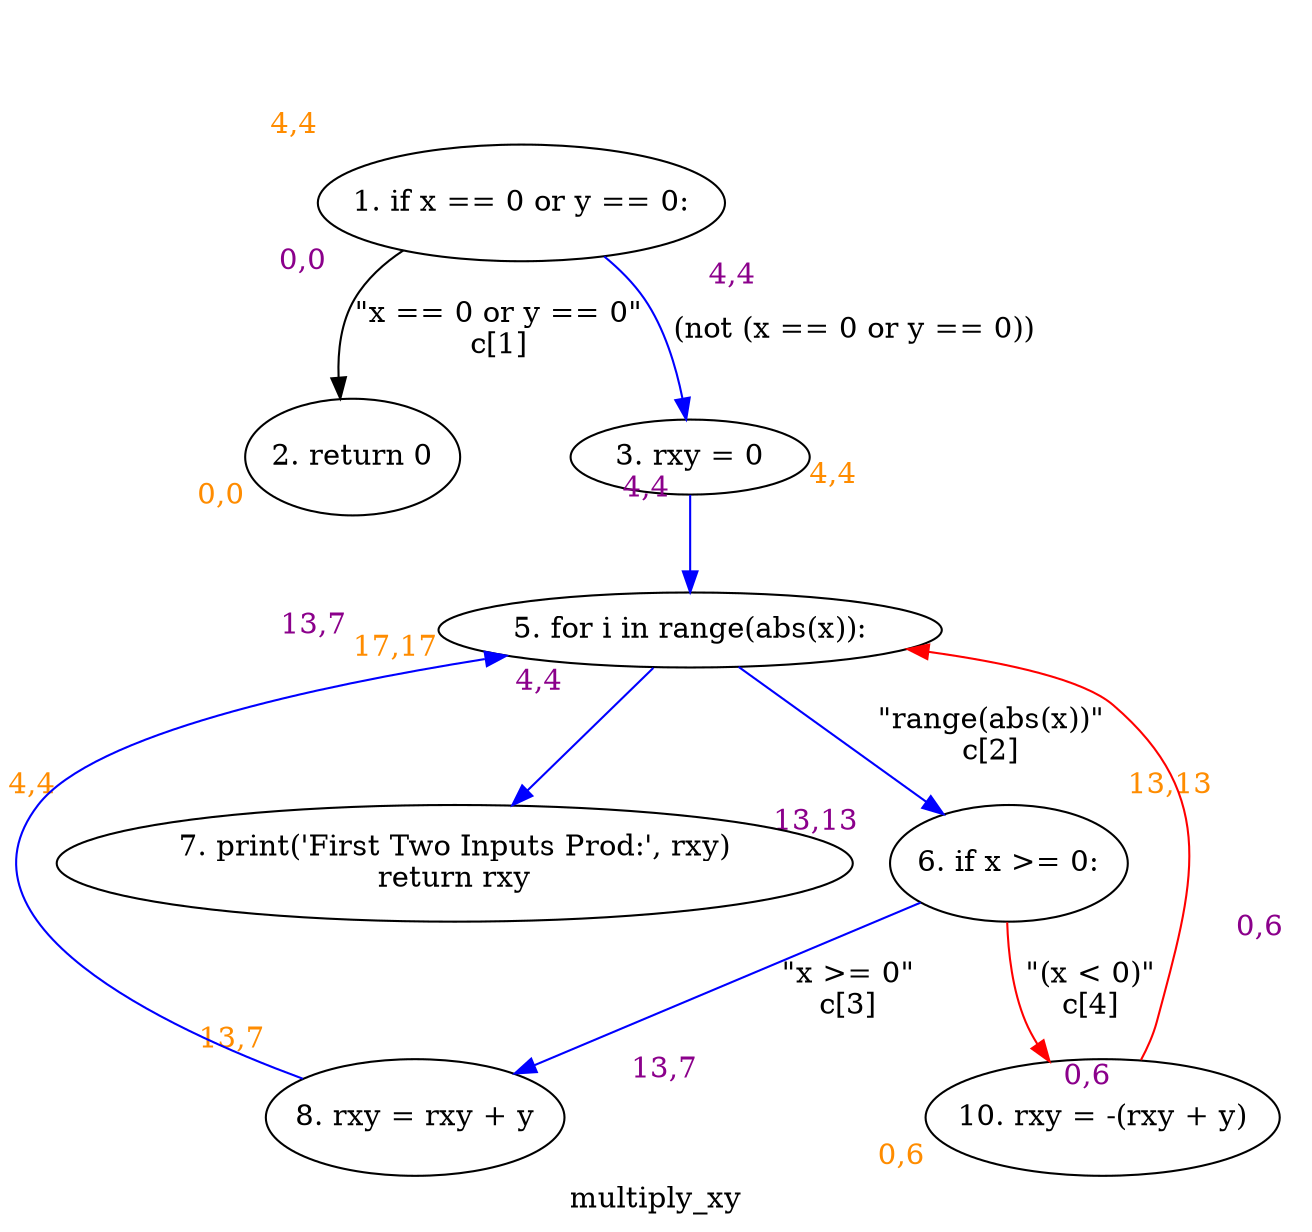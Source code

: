 digraph clustermultiply_xy {
	graph [bb="0,0,523.42,538.45",
		label=multiply_xy,
		lheight=0.22,
		lp="261.71,11.875",
		lwidth=0.91,
		xlabel=<<br></br><br></br><br></br><font color='darkorange'>-1,-1</font>>
	];
	node [label="\N",
		xlabel=<<br></br><br></br><br></br><font color='darkorange'>-1,-1</font>>
	];
	1	[height=0.77585,
		label="1. if x == 0 or y == 0:",
		pos="214.22,494.76",
		width=2.4503,
		xlabel=<<br></br><br></br><br></br><font color='darkorange'>4,4</font>>,
		xlp="117.38,530.57"];
	2	[height=0.77585,
		label="2. return 0",
		pos="149.22,371.4",
		width=1.3602,
		xlabel=<<br></br><br></br><br></br><font color='darkorange'>0,0</font>>,
		xlp="91.625,407.21"];
	1 -> 2	[label="\"x == 0 or y == 0\"\nc[1]",
		label_bgcolor=white,
		lp="204.47,433.08",
		pos="e,144,399.36 169.37,470.3 161.9,464.33 155.14,457.19 150.72,448.83 144.63,437.34 142.98,423.45 143.27,410.67",
		xlabel=<<font color='darkmagenta' style='background-color:white;'><br/><br/>     0,0  <br/><br/></font>>,
		xlp="124.65,445.93"];
	3	[height=0.5,
		label="3. rxy = 0
",
		pos="279.22,371.4",
		width=1.3076,
		xlabel=<<br></br><br></br><br></br><font color='darkorange'>4,4</font>>,
		xlp="223.52,397.28"];
	1 -> 3	[color=blue,
		label="(not (x == 0 or y == 0))",
		label_bgcolor=white,
		lp="337.34,433.08",
		pos="e,276.68,389.73 242.92,467.94 248.25,462.08 253.34,455.57 257.22,448.83 265.69,434.1 271.1,415.86 274.44,400.9",
		xlabel=<<font color='darkmagenta' style='background-color:white;'><br/><br/>     4,4  <br/><br/></font>>,
		xlp="287.41,422.88"];
	5	[height=0.5,
		label="5. for i in range(abs(x)):
",
		pos="279.22,288.47",
		width=2.7352,
		xlabel=<<br></br><br></br><br></br><font color='darkorange'>17,17</font>>,
		xlp="165.37,314.35"];
	3 -> 5	[color=blue,
		label_bgcolor=white,
		pos="e,279.22,306.89 279.22,353.24 279.22,343.12 279.22,330.04 279.22,318.37",
		xlabel=<<font color='darkmagenta' style='background-color:white;'><br/><br/>     4,4  <br/><br/></font>>,
		xlp="257.47,338.03"];
	6	[height=0.77585,
		label="6. if x >= 0:",
		pos="404.22,175.04",
		width=1.3602,
		xlabel=<<br></br><br></br><br></br><font color='darkorange'>13,13</font>>,
		xlp="339.88,210.85"];
	5 -> 6	[color=blue,
		label="\"range(abs(x))\"\nc[2]",
		label_bgcolor=white,
		lp="395.34,236.72",
		pos="e,378.54,198.93 298.2,270.55 317.22,253.6 346.9,227.13 370.03,206.52",
		xlabel=<<font color='darkmagenta' style='background-color:white;'><br/><br/>     13,13  <br/><br/></font>>,
		xlp="309.75,242.72"];
	7	[height=0.77585,
		label="7. print('First Two Inputs Prod:', rxy)
return rxy
",
		pos="178.22,175.04",
		width=4.4243,
		xlabel=<<br></br><br></br><br></br><font color='darkorange'>4,4</font>>,
		xlp="10.317,210.85"];
	5 -> 7	[color=blue,
		label_bgcolor=white,
		pos="e,202.76,203.12 263.88,270.55 249.74,254.96 228.32,231.32 210.43,211.58",
		xlabel=<<font color='darkmagenta' style='background-color:white;'><br/><br/>     4,4  <br/><br/></font>>,
		xlp="211.51,244.64"];
	8	[height=0.77585,
		label="8. rxy = rxy + y",
		pos="164.22,51.681",
		width=1.7727,
		xlabel=<<br></br><br></br><br></br><font color='darkorange'>13,7</font>>,
		xlp="88.4,87.486"];
	6 -> 8	[color=blue,
		label="\"x >= 0\"\nc[3]",
		label_bgcolor=white,
		lp="336.97,113.36",
		pos="e,205.13,73.369 368.03,155.74 327.37,135.18 261.06,101.65 215.17,78.447",
		xlabel=<<font color='darkmagenta' style='background-color:white;'><br/><br/>     13,7  <br/><br/></font>>,
		xlp="261.36,122.38"];
	10	[height=0.77585,
		label="10. rxy = -(rxy + y)",
		pos="448.22,51.681",
		width=2.0378,
		xlabel=<<br></br><br></br><br></br><font color='darkorange'>0,6</font>>,
		xlp="366.23,87.486"];
	6 -> 10	[color=red,
		label="\"(x < 0)\"\nc[4]",
		label_bgcolor=white,
		lp="441.34,113.36",
		pos="e,427.31,78.644 405.84,146.72 407.44,131.77 410.63,113.19 416.97,97.611 418.25,94.457 419.79,91.305 421.48,88.216",
		xlabel=<<font color='darkmagenta' style='background-color:white;'><br/><br/>     0,6  <br/><br/></font>>,
		xlp="390.47,119.59"];
	8 -> 5	[color=blue,
		label_bgcolor=white,
		pos="e,210.15,275.31 113.12,68.911 77.293,83.274 32.049,108.12 10.217,147.11 -1.9106,168.77 -4.4738,182.96 10.217,202.97 32.867,233.83 \
128.23,258.52 199.01,273.06",
		xlabel=<<font color='darkmagenta' style='background-color:white;'><br/><br/>     13,7  <br/><br/></font>>,
		xlp="114.55,267.39"];
	10 -> 5	[color=red,
		label_bgcolor=white,
		pos="e,358.85,277.51 461.48,79.205 463.86,85.123 465.97,91.469 467.22,97.611 481.07,165.94 495.58,207.6 442.22,252.47 430.53,262.3 400.76,\
269.98 369.82,275.6",
		xlabel=<<font color='darkmagenta' style='background-color:white;'><br/><br/>     0,6  <br/><br/></font>>,
		xlp="501.67,191.79"];
}

